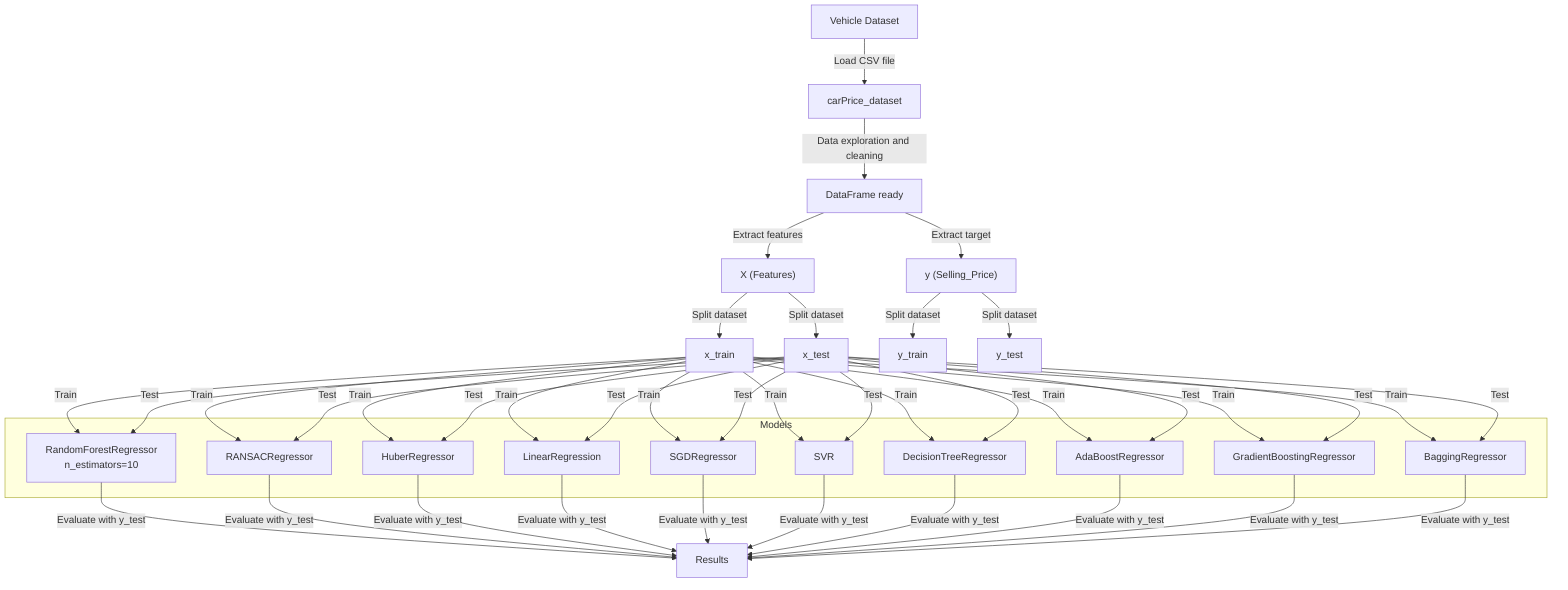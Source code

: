 flowchart TD
    %% Data Loading and Preprocessing
    A["Vehicle Dataset"] -->|"Load CSV file"| B["carPrice_dataset"]
    B -->|"Data exploration and cleaning"| C["DataFrame ready"]
    
    %% Feature and Target Variable Preparation
    C -->|"Extract features"| D["X (Features)"]
    C -->|"Extract target"| E["y (Selling_Price)"]
    
    %% Splitting the Data
    D -->|"Split dataset"| F["x_train"]
    D -->|"Split dataset"| G["x_test"]
    E -->|"Split dataset"| H["y_train"]
    E -->|"Split dataset"| I["y_test"]
    
    %% Model Training and Evaluation
    subgraph Models
        direction TB
        J1["RandomForestRegressor\nn_estimators=10"]
        J2["RANSACRegressor"]
        J3["HuberRegressor"]
        J4["LinearRegression"]
        J5["SGDRegressor"]
        J6["SVR"]
        J7["DecisionTreeRegressor"]
        J8["AdaBoostRegressor"]
        J9["GradientBoostingRegressor"]
        J10["BaggingRegressor"]
    end
    
    %% Training
    F --> |"Train"| J1
    F --> |"Train"| J2
    F --> |"Train"| J3
    F --> |"Train"| J4
    F --> |"Train"| J5
    F --> |"Train"| J6
    F --> |"Train"| J7
    F --> |"Train"| J8
    F --> |"Train"| J9
    F --> |"Train"| J10
    
    %% Testing
    G --> |"Test"| J1
    G --> |"Test"| J2
    G --> |"Test"| J3
    G --> |"Test"| J4
    G --> |"Test"| J5
    G --> |"Test"| J6
    G --> |"Test"| J7
    G --> |"Test"| J8
    G --> |"Test"| J9
    G --> |"Test"| J10
    
    %% Results Evaluation
    J1 --> |"Evaluate with y_test"| K["Results"]
    J2 --> |"Evaluate with y_test"| K
    J3 --> |"Evaluate with y_test"| K
    J4 --> |"Evaluate with y_test"| K
    J5 --> |"Evaluate with y_test"| K
    J6 --> |"Evaluate with y_test"| K
    J7 --> |"Evaluate with y_test"| K
    J8 --> |"Evaluate with y_test"| K
    J9 --> |"Evaluate with y_test"| K
    J10 --> |"Evaluate with y_test"| K